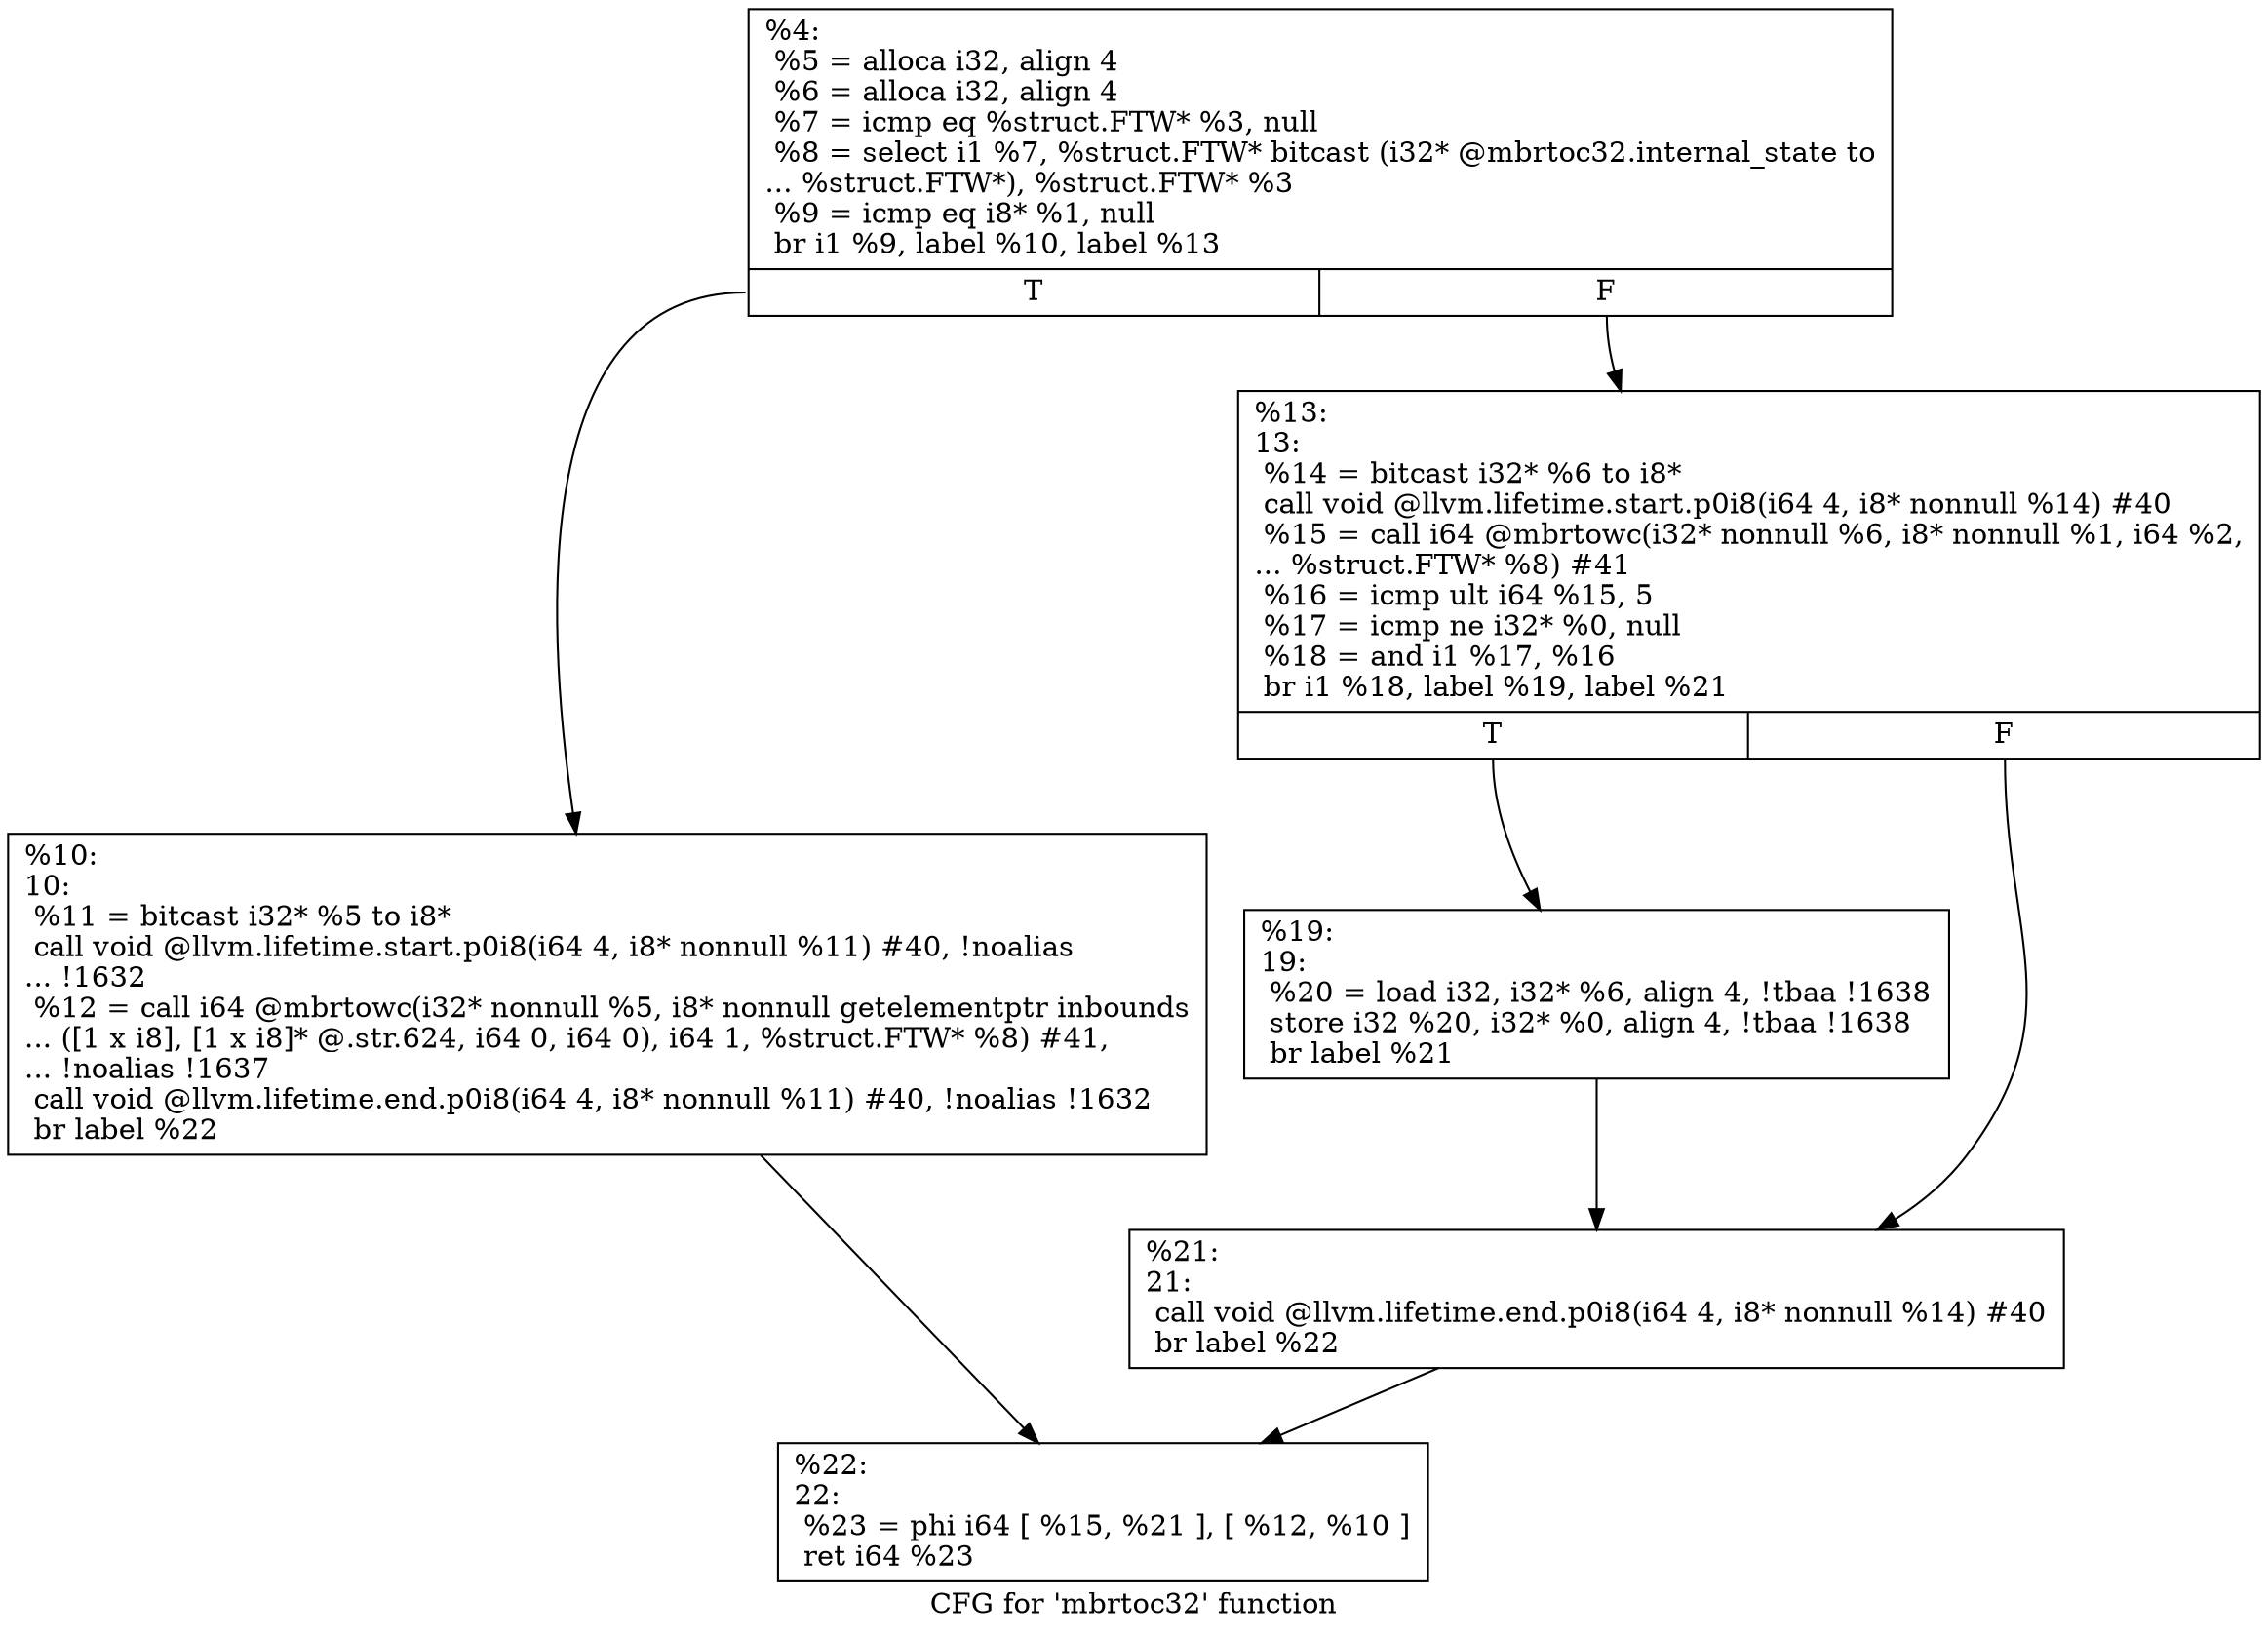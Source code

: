 digraph "CFG for 'mbrtoc32' function" {
	label="CFG for 'mbrtoc32' function";

	Node0x1e796a0 [shape=record,label="{%4:\l  %5 = alloca i32, align 4\l  %6 = alloca i32, align 4\l  %7 = icmp eq %struct.FTW* %3, null\l  %8 = select i1 %7, %struct.FTW* bitcast (i32* @mbrtoc32.internal_state to\l... %struct.FTW*), %struct.FTW* %3\l  %9 = icmp eq i8* %1, null\l  br i1 %9, label %10, label %13\l|{<s0>T|<s1>F}}"];
	Node0x1e796a0:s0 -> Node0x1e797a0;
	Node0x1e796a0:s1 -> Node0x1e797f0;
	Node0x1e797a0 [shape=record,label="{%10:\l10:                                               \l  %11 = bitcast i32* %5 to i8*\l  call void @llvm.lifetime.start.p0i8(i64 4, i8* nonnull %11) #40, !noalias\l... !1632\l  %12 = call i64 @mbrtowc(i32* nonnull %5, i8* nonnull getelementptr inbounds\l... ([1 x i8], [1 x i8]* @.str.624, i64 0, i64 0), i64 1, %struct.FTW* %8) #41,\l... !noalias !1637\l  call void @llvm.lifetime.end.p0i8(i64 4, i8* nonnull %11) #40, !noalias !1632\l  br label %22\l}"];
	Node0x1e797a0 -> Node0x1e798e0;
	Node0x1e797f0 [shape=record,label="{%13:\l13:                                               \l  %14 = bitcast i32* %6 to i8*\l  call void @llvm.lifetime.start.p0i8(i64 4, i8* nonnull %14) #40\l  %15 = call i64 @mbrtowc(i32* nonnull %6, i8* nonnull %1, i64 %2,\l... %struct.FTW* %8) #41\l  %16 = icmp ult i64 %15, 5\l  %17 = icmp ne i32* %0, null\l  %18 = and i1 %17, %16\l  br i1 %18, label %19, label %21\l|{<s0>T|<s1>F}}"];
	Node0x1e797f0:s0 -> Node0x1e79840;
	Node0x1e797f0:s1 -> Node0x1e79890;
	Node0x1e79840 [shape=record,label="{%19:\l19:                                               \l  %20 = load i32, i32* %6, align 4, !tbaa !1638\l  store i32 %20, i32* %0, align 4, !tbaa !1638\l  br label %21\l}"];
	Node0x1e79840 -> Node0x1e79890;
	Node0x1e79890 [shape=record,label="{%21:\l21:                                               \l  call void @llvm.lifetime.end.p0i8(i64 4, i8* nonnull %14) #40\l  br label %22\l}"];
	Node0x1e79890 -> Node0x1e798e0;
	Node0x1e798e0 [shape=record,label="{%22:\l22:                                               \l  %23 = phi i64 [ %15, %21 ], [ %12, %10 ]\l  ret i64 %23\l}"];
}
